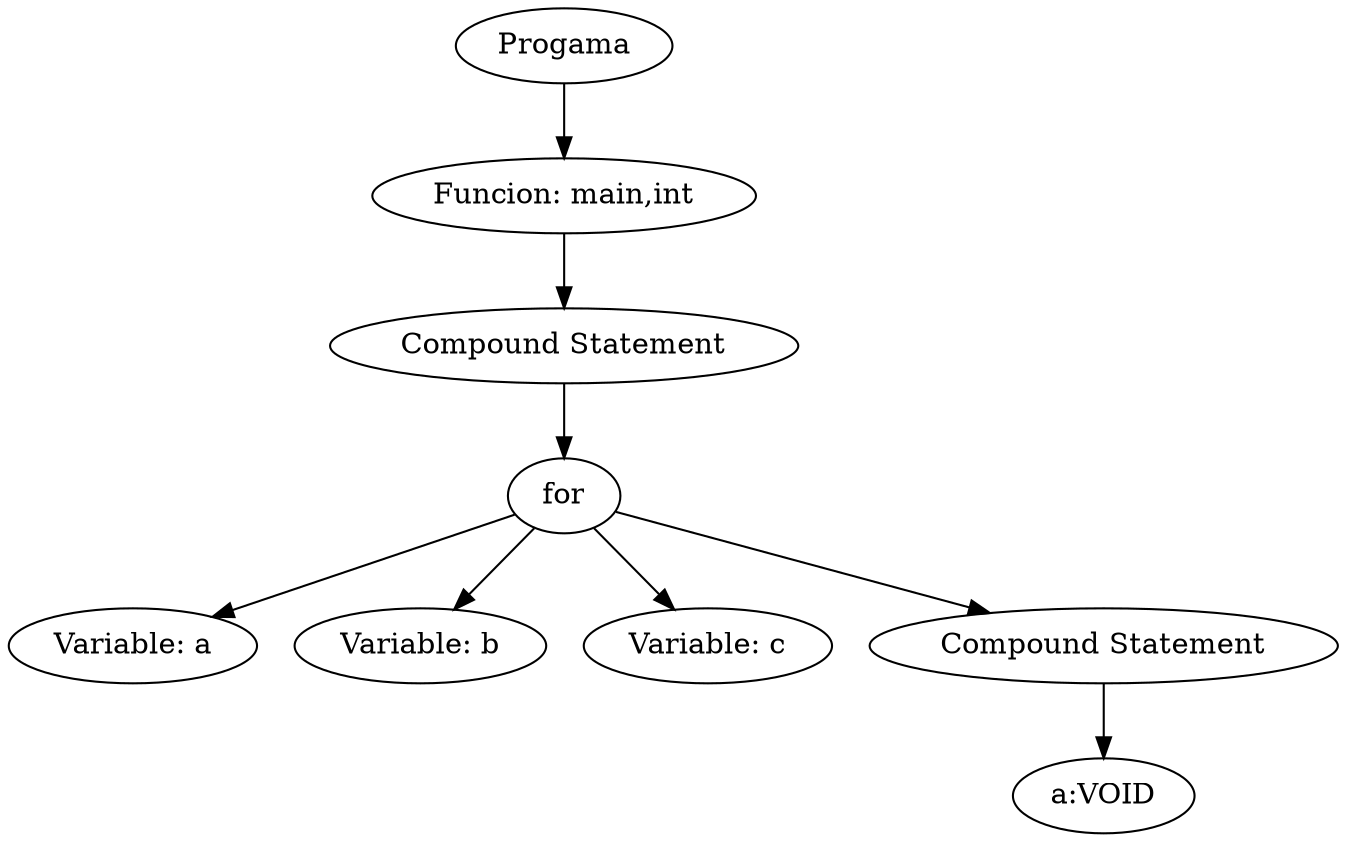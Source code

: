 digraph G { 
"nodo0"[label="Progama"]; 
"nodo1"[label="Funcion: main,int"]; 
"nodo0"->"nodo1"; 
"nodo2"[label="Compound Statement"]; 
"nodo1"->"nodo2"; 
"nodo3"[label="for"]; 
"nodo2"->"nodo3"; 
"nodo4"[label="Variable: a"]; 
"nodo3"->"nodo4"; 
"nodo5"[label="Variable: b"]; 
"nodo3"->"nodo5"; 
"nodo6"[label="Variable: c"]; 
"nodo3"->"nodo6"; 
"nodo7"[label="Compound Statement"]; 
"nodo3"->"nodo7"; 
"nodo8"[label="a:VOID"]; 
"nodo7"->"nodo8"; 
}